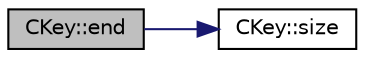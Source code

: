 digraph "CKey::end"
{
  edge [fontname="Helvetica",fontsize="10",labelfontname="Helvetica",labelfontsize="10"];
  node [fontname="Helvetica",fontsize="10",shape=record];
  rankdir="LR";
  Node110 [label="CKey::end",height=0.2,width=0.4,color="black", fillcolor="grey75", style="filled", fontcolor="black"];
  Node110 -> Node111 [color="midnightblue",fontsize="10",style="solid",fontname="Helvetica"];
  Node111 [label="CKey::size",height=0.2,width=0.4,color="black", fillcolor="white", style="filled",URL="$class_c_key.html#a468a9a8cd148ab4a43e7d76bbdc78abe"];
}
